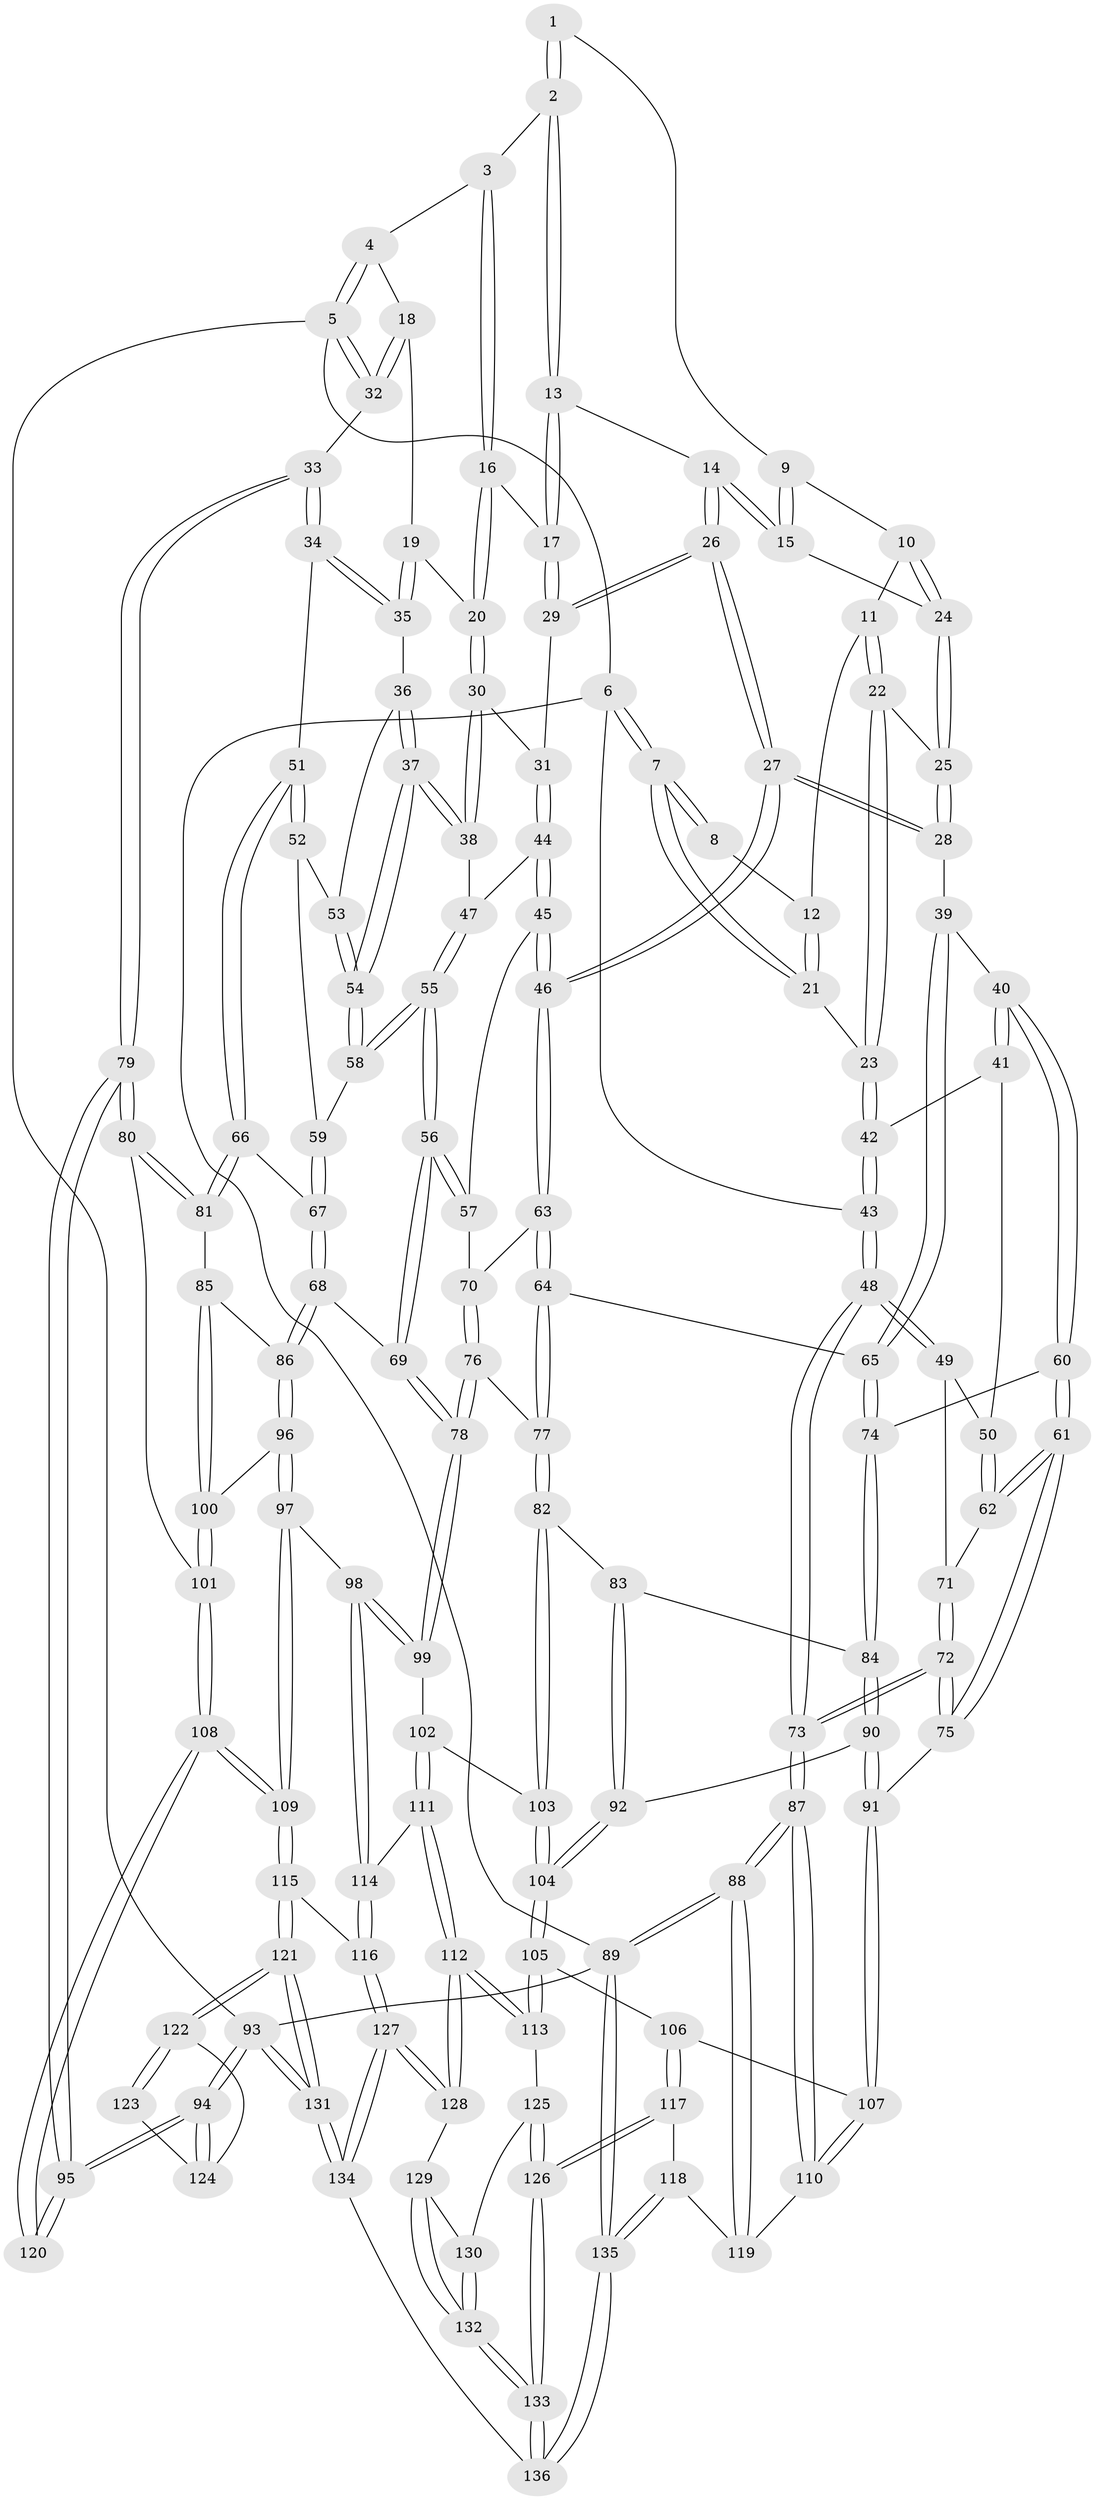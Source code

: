 // Generated by graph-tools (version 1.1) at 2025/03/03/09/25 03:03:19]
// undirected, 136 vertices, 337 edges
graph export_dot {
graph [start="1"]
  node [color=gray90,style=filled];
  1 [pos="+0.40365506357665715+0"];
  2 [pos="+0.4460180952347734+0"];
  3 [pos="+0.6785809711642452+0"];
  4 [pos="+0.8746747412681072+0"];
  5 [pos="+1+0"];
  6 [pos="+0+0"];
  7 [pos="+0+0"];
  8 [pos="+0.3185141742883488+0"];
  9 [pos="+0.33088856512615117+0.030008679950651058"];
  10 [pos="+0.257642831468944+0.06867954770181113"];
  11 [pos="+0.250590560635767+0.06467418337470775"];
  12 [pos="+0.2473166930961866+0.061480167627936774"];
  13 [pos="+0.45206705154680243+0.08776315214259084"];
  14 [pos="+0.41017289607514124+0.12724938684970014"];
  15 [pos="+0.31831128519818214+0.119090817951392"];
  16 [pos="+0.6727446457813744+0.10096939146935845"];
  17 [pos="+0.5477600046844269+0.151490938460279"];
  18 [pos="+0.8727673667739451+0.1400917312696255"];
  19 [pos="+0.853154798582261+0.16669397842523762"];
  20 [pos="+0.7248451920925645+0.17058253791085953"];
  21 [pos="+0.09201933786521807+0.08508771313113336"];
  22 [pos="+0.21537526969754422+0.21252853393587118"];
  23 [pos="+0.1680806156081561+0.21285796247788152"];
  24 [pos="+0.31498062082725414+0.12070197364566378"];
  25 [pos="+0.24634789282682898+0.21509967118362813"];
  26 [pos="+0.40258040788811006+0.291151974274628"];
  27 [pos="+0.3788494812727818+0.3179977327927185"];
  28 [pos="+0.37733436603965637+0.3177651700940597"];
  29 [pos="+0.5244341946548338+0.2439906344950053"];
  30 [pos="+0.706403139289452+0.24511729029819998"];
  31 [pos="+0.5814362746558792+0.28564660336797243"];
  32 [pos="+1+0.060301192585557946"];
  33 [pos="+1+0.3234396303707055"];
  34 [pos="+0.9986049355126134+0.314942836227188"];
  35 [pos="+0.9201341258576538+0.2925051935926614"];
  36 [pos="+0.9052292254314138+0.3022395332456624"];
  37 [pos="+0.7689436665944818+0.3492881524169929"];
  38 [pos="+0.7160353839277522+0.2719287130239081"];
  39 [pos="+0.28662500665468094+0.37472842095779346"];
  40 [pos="+0.2130769711365756+0.4081948046900635"];
  41 [pos="+0.13352874097820674+0.2932327858626827"];
  42 [pos="+0.1635554720460116+0.22088497560895404"];
  43 [pos="+0+0.25308937629326295"];
  44 [pos="+0.5823938376937099+0.33423243441741346"];
  45 [pos="+0.5256671615662455+0.39139251266913466"];
  46 [pos="+0.40246791341388083+0.3621012360837155"];
  47 [pos="+0.6327873011794442+0.3752429027315779"];
  48 [pos="+0+0.2998223958417709"];
  49 [pos="+0+0.33181676283010814"];
  50 [pos="+0.03354511703999657+0.3501887510782888"];
  51 [pos="+0.8920875141595082+0.4708946151332934"];
  52 [pos="+0.8728208103773378+0.40473781029330536"];
  53 [pos="+0.8742512207529675+0.3988860840138507"];
  54 [pos="+0.7662743095243691+0.36339380760147283"];
  55 [pos="+0.6748466766780097+0.4785328636783756"];
  56 [pos="+0.6707570243869567+0.490680187565967"];
  57 [pos="+0.5442158130878135+0.4241366978393405"];
  58 [pos="+0.7623777064095859+0.38195358596521733"];
  59 [pos="+0.7963044842274528+0.40785441683349666"];
  60 [pos="+0.19549543015070753+0.4647571876873735"];
  61 [pos="+0.11970594968278052+0.49401501039937334"];
  62 [pos="+0.0771924414678538+0.44490884858342344"];
  63 [pos="+0.4022210845453767+0.4102422459334316"];
  64 [pos="+0.37388411673901356+0.4909757891714287"];
  65 [pos="+0.3068300250076621+0.49262363726995523"];
  66 [pos="+0.8876871599990371+0.4908604099800687"];
  67 [pos="+0.8355544560569573+0.45590698471989005"];
  68 [pos="+0.7289529123330276+0.5122022272894375"];
  69 [pos="+0.6710729688364493+0.4965189719452027"];
  70 [pos="+0.4997033357232302+0.4912432608550264"];
  71 [pos="+0.015259284371596247+0.4707096027302396"];
  72 [pos="+0+0.605887346756202"];
  73 [pos="+0+0.6279909561942383"];
  74 [pos="+0.2437692152152922+0.5072952942567367"];
  75 [pos="+0.10396891661977642+0.5307790375140905"];
  76 [pos="+0.5119419081680547+0.5508556984290254"];
  77 [pos="+0.39926097782714787+0.5717149863589706"];
  78 [pos="+0.6190841720749682+0.5991901562206545"];
  79 [pos="+1+0.6186149655866225"];
  80 [pos="+1+0.6056108618226107"];
  81 [pos="+0.9030315894568383+0.5416270893805636"];
  82 [pos="+0.3862286689754425+0.5980161664414818"];
  83 [pos="+0.2897720322399497+0.5678535854378259"];
  84 [pos="+0.2475722852545913+0.5309780845639498"];
  85 [pos="+0.8941460818973983+0.5458938906758595"];
  86 [pos="+0.8271585917165448+0.5545668141369066"];
  87 [pos="+0+0.6919684644539743"];
  88 [pos="+0+0.990734802599188"];
  89 [pos="+0+1"];
  90 [pos="+0.21003821982742127+0.6177352388131176"];
  91 [pos="+0.1410525074150787+0.6310989504162642"];
  92 [pos="+0.259454290337725+0.647553452090971"];
  93 [pos="+1+1"];
  94 [pos="+1+1"];
  95 [pos="+1+0.658151756238931"];
  96 [pos="+0.7830720760930809+0.6248721854303584"];
  97 [pos="+0.7063018413716574+0.6682026732122069"];
  98 [pos="+0.6276280129520131+0.6339806052022645"];
  99 [pos="+0.6217889063188261+0.6210317057349818"];
  100 [pos="+0.8465799421582286+0.664849304227301"];
  101 [pos="+0.8492227808023036+0.6884992545875127"];
  102 [pos="+0.43940033235417847+0.6805662231997046"];
  103 [pos="+0.3798657514133885+0.6545568368136975"];
  104 [pos="+0.3197044448645887+0.7090970821342523"];
  105 [pos="+0.30542280443955183+0.7525885703815878"];
  106 [pos="+0.12943239926597253+0.7209692114026666"];
  107 [pos="+0.10952123397991048+0.7020133636048075"];
  108 [pos="+0.8181367721079852+0.7762081310923701"];
  109 [pos="+0.806557819882362+0.7844427819921316"];
  110 [pos="+0.004793164969151623+0.7200807497655866"];
  111 [pos="+0.4991330940416665+0.7922636445223952"];
  112 [pos="+0.4788990933029652+0.836043590069521"];
  113 [pos="+0.30981775256419397+0.7764504015499466"];
  114 [pos="+0.597392452732577+0.7263894111108842"];
  115 [pos="+0.7952114373512043+0.8265971116659828"];
  116 [pos="+0.6608998844137671+0.8409032134256443"];
  117 [pos="+0.15516912702917282+0.8744642161026698"];
  118 [pos="+0.10239739684731056+0.8835540141547455"];
  119 [pos="+0.09131758368625151+0.8802695137639345"];
  120 [pos="+0.9380535978538169+0.7576723554343302"];
  121 [pos="+0.816181286776436+0.8816368369725595"];
  122 [pos="+0.885727340198979+0.8776895011624213"];
  123 [pos="+0.9368786584417469+0.8207729569261065"];
  124 [pos="+0.9646010878312432+0.8823498276269923"];
  125 [pos="+0.2938852019517342+0.8135073131573887"];
  126 [pos="+0.19730533348009885+0.8933437265237724"];
  127 [pos="+0.5789357810294479+0.9493088820391348"];
  128 [pos="+0.49010459442310206+0.8822914224682417"];
  129 [pos="+0.4598936261112256+0.9019248293711934"];
  130 [pos="+0.34274318459459363+0.8996465133037648"];
  131 [pos="+0.7946761989277218+1"];
  132 [pos="+0.30570637239010945+1"];
  133 [pos="+0.26861743916772907+1"];
  134 [pos="+0.6613781188870125+1"];
  135 [pos="+0+1"];
  136 [pos="+0.26482180600346233+1"];
  1 -- 2;
  1 -- 2;
  1 -- 9;
  2 -- 3;
  2 -- 13;
  2 -- 13;
  3 -- 4;
  3 -- 16;
  3 -- 16;
  4 -- 5;
  4 -- 5;
  4 -- 18;
  5 -- 6;
  5 -- 32;
  5 -- 32;
  5 -- 93;
  6 -- 7;
  6 -- 7;
  6 -- 43;
  6 -- 89;
  7 -- 8;
  7 -- 8;
  7 -- 21;
  7 -- 21;
  8 -- 12;
  9 -- 10;
  9 -- 15;
  9 -- 15;
  10 -- 11;
  10 -- 24;
  10 -- 24;
  11 -- 12;
  11 -- 22;
  11 -- 22;
  12 -- 21;
  12 -- 21;
  13 -- 14;
  13 -- 17;
  13 -- 17;
  14 -- 15;
  14 -- 15;
  14 -- 26;
  14 -- 26;
  15 -- 24;
  16 -- 17;
  16 -- 20;
  16 -- 20;
  17 -- 29;
  17 -- 29;
  18 -- 19;
  18 -- 32;
  18 -- 32;
  19 -- 20;
  19 -- 35;
  19 -- 35;
  20 -- 30;
  20 -- 30;
  21 -- 23;
  22 -- 23;
  22 -- 23;
  22 -- 25;
  23 -- 42;
  23 -- 42;
  24 -- 25;
  24 -- 25;
  25 -- 28;
  25 -- 28;
  26 -- 27;
  26 -- 27;
  26 -- 29;
  26 -- 29;
  27 -- 28;
  27 -- 28;
  27 -- 46;
  27 -- 46;
  28 -- 39;
  29 -- 31;
  30 -- 31;
  30 -- 38;
  30 -- 38;
  31 -- 44;
  31 -- 44;
  32 -- 33;
  33 -- 34;
  33 -- 34;
  33 -- 79;
  33 -- 79;
  34 -- 35;
  34 -- 35;
  34 -- 51;
  35 -- 36;
  36 -- 37;
  36 -- 37;
  36 -- 53;
  37 -- 38;
  37 -- 38;
  37 -- 54;
  37 -- 54;
  38 -- 47;
  39 -- 40;
  39 -- 65;
  39 -- 65;
  40 -- 41;
  40 -- 41;
  40 -- 60;
  40 -- 60;
  41 -- 42;
  41 -- 50;
  42 -- 43;
  42 -- 43;
  43 -- 48;
  43 -- 48;
  44 -- 45;
  44 -- 45;
  44 -- 47;
  45 -- 46;
  45 -- 46;
  45 -- 57;
  46 -- 63;
  46 -- 63;
  47 -- 55;
  47 -- 55;
  48 -- 49;
  48 -- 49;
  48 -- 73;
  48 -- 73;
  49 -- 50;
  49 -- 71;
  50 -- 62;
  50 -- 62;
  51 -- 52;
  51 -- 52;
  51 -- 66;
  51 -- 66;
  52 -- 53;
  52 -- 59;
  53 -- 54;
  53 -- 54;
  54 -- 58;
  54 -- 58;
  55 -- 56;
  55 -- 56;
  55 -- 58;
  55 -- 58;
  56 -- 57;
  56 -- 57;
  56 -- 69;
  56 -- 69;
  57 -- 70;
  58 -- 59;
  59 -- 67;
  59 -- 67;
  60 -- 61;
  60 -- 61;
  60 -- 74;
  61 -- 62;
  61 -- 62;
  61 -- 75;
  61 -- 75;
  62 -- 71;
  63 -- 64;
  63 -- 64;
  63 -- 70;
  64 -- 65;
  64 -- 77;
  64 -- 77;
  65 -- 74;
  65 -- 74;
  66 -- 67;
  66 -- 81;
  66 -- 81;
  67 -- 68;
  67 -- 68;
  68 -- 69;
  68 -- 86;
  68 -- 86;
  69 -- 78;
  69 -- 78;
  70 -- 76;
  70 -- 76;
  71 -- 72;
  71 -- 72;
  72 -- 73;
  72 -- 73;
  72 -- 75;
  72 -- 75;
  73 -- 87;
  73 -- 87;
  74 -- 84;
  74 -- 84;
  75 -- 91;
  76 -- 77;
  76 -- 78;
  76 -- 78;
  77 -- 82;
  77 -- 82;
  78 -- 99;
  78 -- 99;
  79 -- 80;
  79 -- 80;
  79 -- 95;
  79 -- 95;
  80 -- 81;
  80 -- 81;
  80 -- 101;
  81 -- 85;
  82 -- 83;
  82 -- 103;
  82 -- 103;
  83 -- 84;
  83 -- 92;
  83 -- 92;
  84 -- 90;
  84 -- 90;
  85 -- 86;
  85 -- 100;
  85 -- 100;
  86 -- 96;
  86 -- 96;
  87 -- 88;
  87 -- 88;
  87 -- 110;
  87 -- 110;
  88 -- 89;
  88 -- 89;
  88 -- 119;
  88 -- 119;
  89 -- 135;
  89 -- 135;
  89 -- 93;
  90 -- 91;
  90 -- 91;
  90 -- 92;
  91 -- 107;
  91 -- 107;
  92 -- 104;
  92 -- 104;
  93 -- 94;
  93 -- 94;
  93 -- 131;
  93 -- 131;
  94 -- 95;
  94 -- 95;
  94 -- 124;
  94 -- 124;
  95 -- 120;
  95 -- 120;
  96 -- 97;
  96 -- 97;
  96 -- 100;
  97 -- 98;
  97 -- 109;
  97 -- 109;
  98 -- 99;
  98 -- 99;
  98 -- 114;
  98 -- 114;
  99 -- 102;
  100 -- 101;
  100 -- 101;
  101 -- 108;
  101 -- 108;
  102 -- 103;
  102 -- 111;
  102 -- 111;
  103 -- 104;
  103 -- 104;
  104 -- 105;
  104 -- 105;
  105 -- 106;
  105 -- 113;
  105 -- 113;
  106 -- 107;
  106 -- 117;
  106 -- 117;
  107 -- 110;
  107 -- 110;
  108 -- 109;
  108 -- 109;
  108 -- 120;
  108 -- 120;
  109 -- 115;
  109 -- 115;
  110 -- 119;
  111 -- 112;
  111 -- 112;
  111 -- 114;
  112 -- 113;
  112 -- 113;
  112 -- 128;
  112 -- 128;
  113 -- 125;
  114 -- 116;
  114 -- 116;
  115 -- 116;
  115 -- 121;
  115 -- 121;
  116 -- 127;
  116 -- 127;
  117 -- 118;
  117 -- 126;
  117 -- 126;
  118 -- 119;
  118 -- 135;
  118 -- 135;
  121 -- 122;
  121 -- 122;
  121 -- 131;
  121 -- 131;
  122 -- 123;
  122 -- 123;
  122 -- 124;
  123 -- 124;
  125 -- 126;
  125 -- 126;
  125 -- 130;
  126 -- 133;
  126 -- 133;
  127 -- 128;
  127 -- 128;
  127 -- 134;
  127 -- 134;
  128 -- 129;
  129 -- 130;
  129 -- 132;
  129 -- 132;
  130 -- 132;
  130 -- 132;
  131 -- 134;
  131 -- 134;
  132 -- 133;
  132 -- 133;
  133 -- 136;
  133 -- 136;
  134 -- 136;
  135 -- 136;
  135 -- 136;
}
